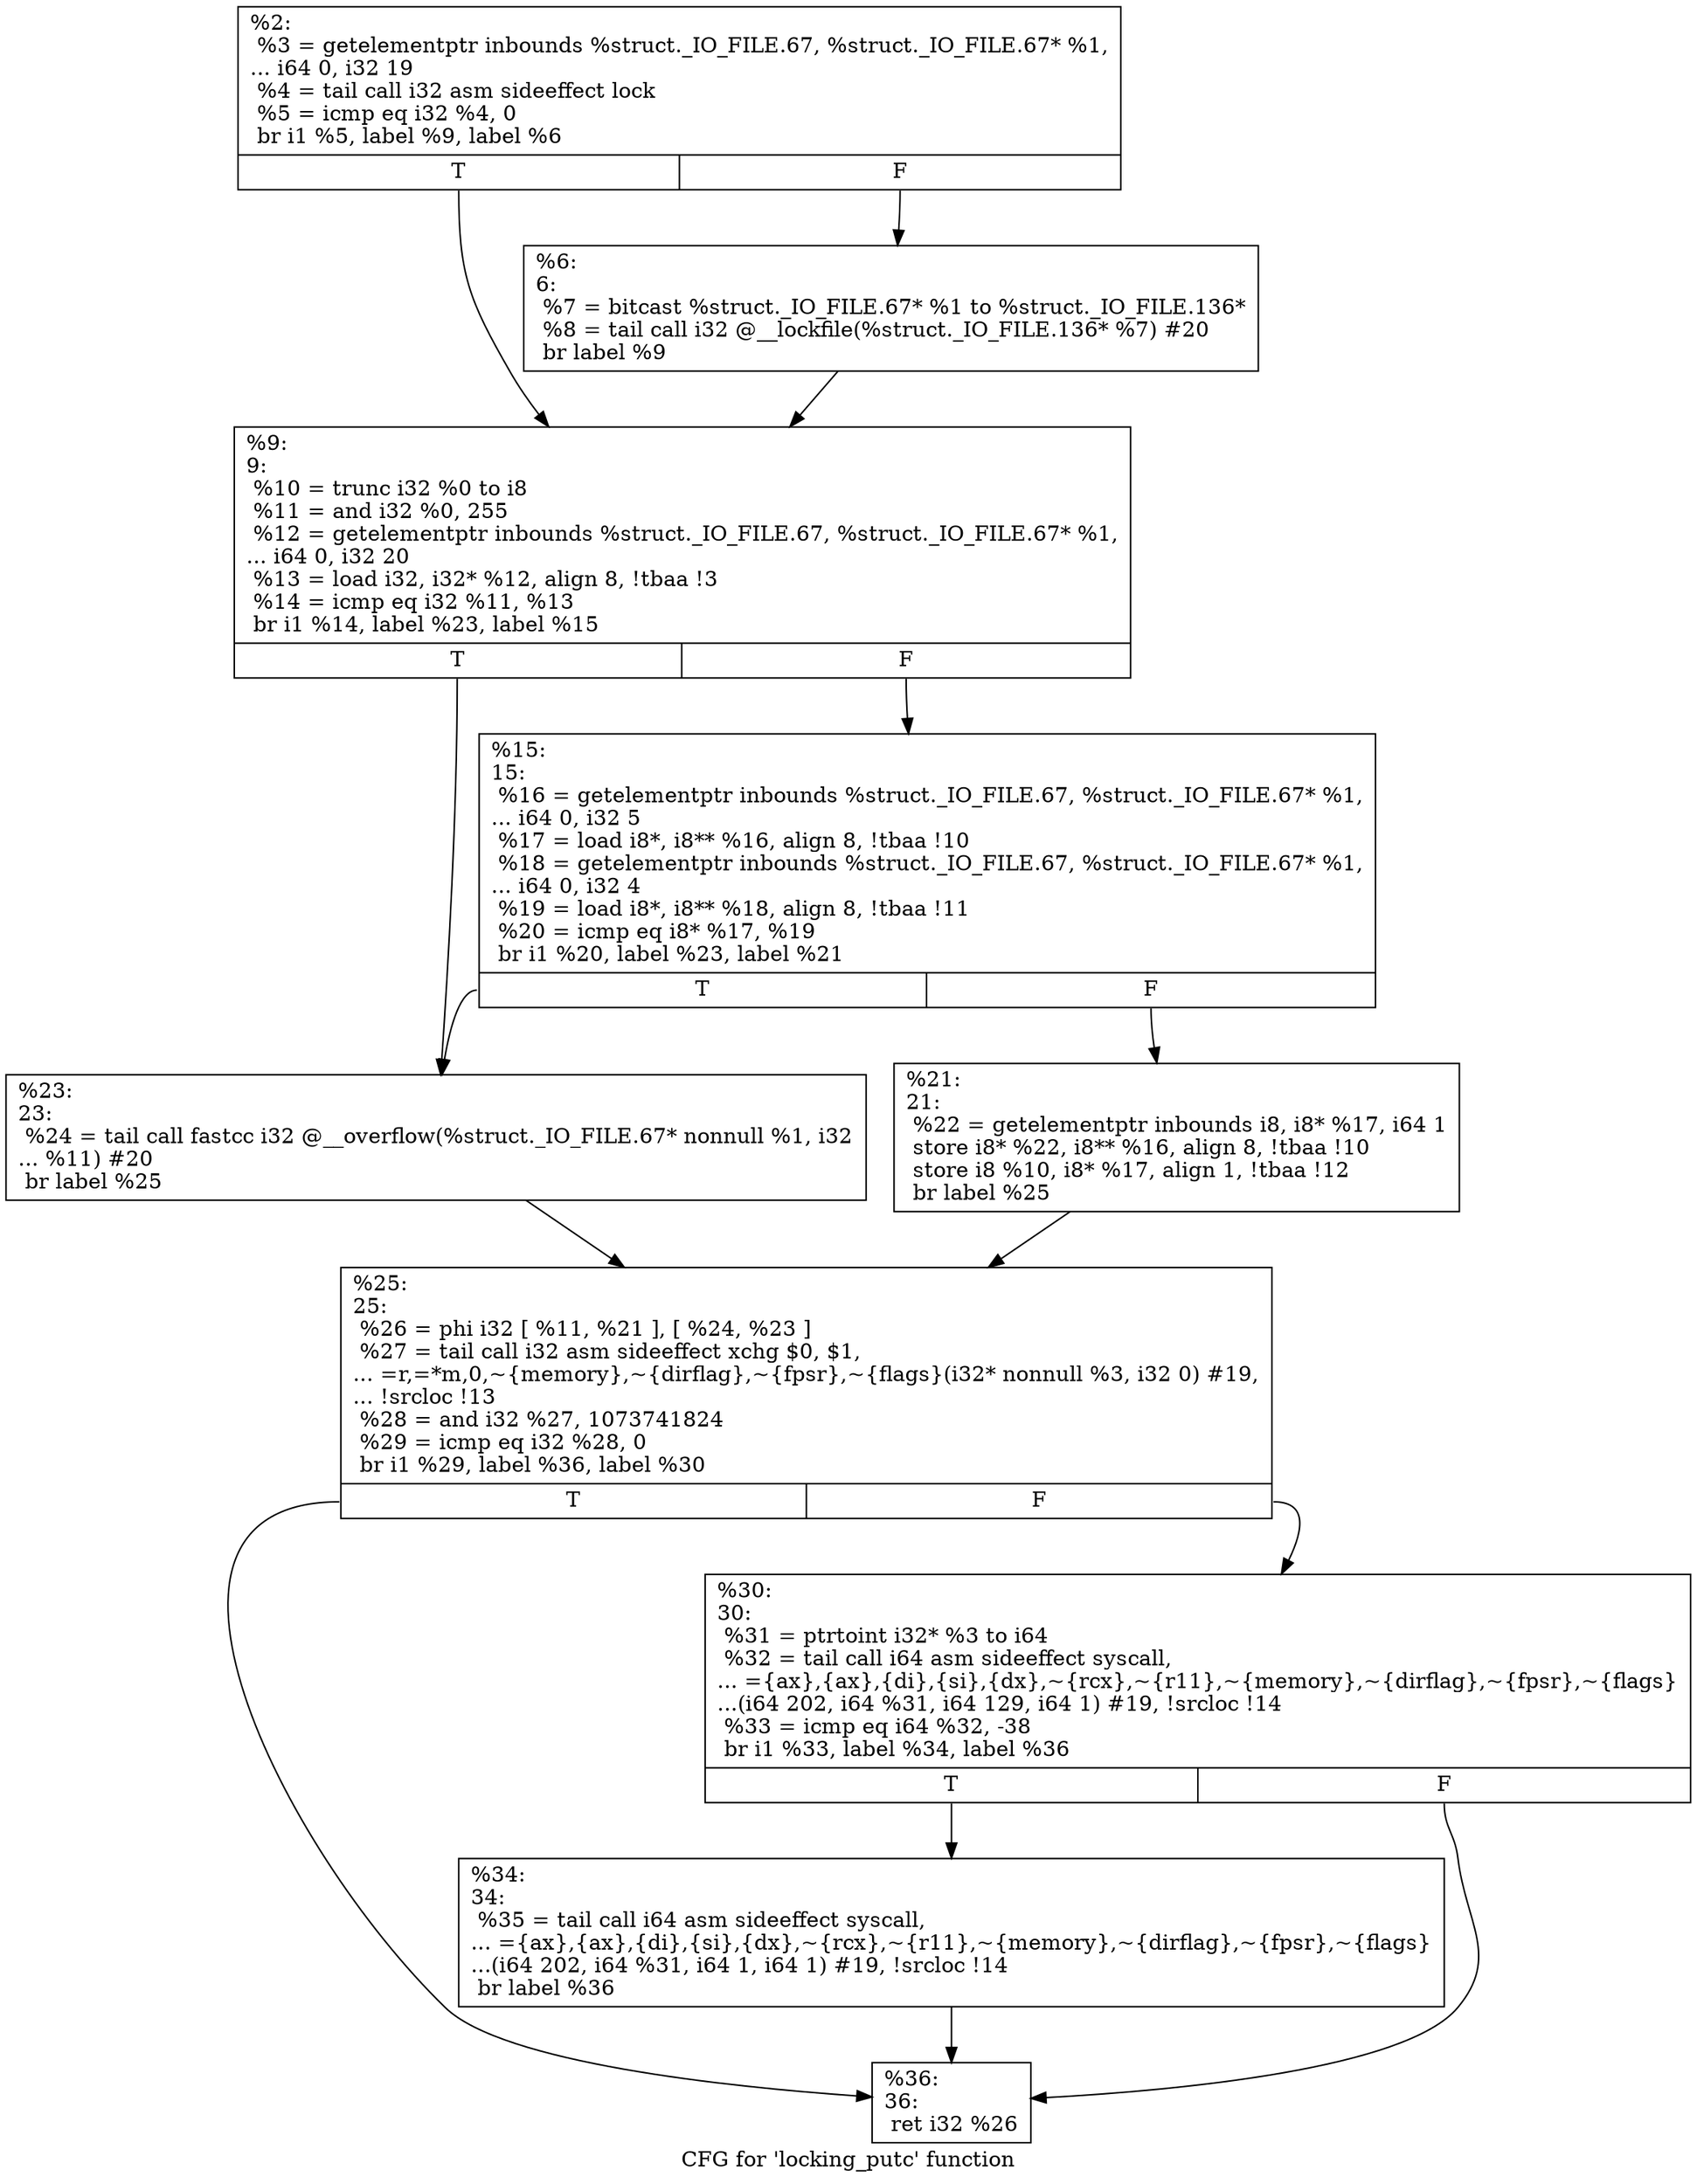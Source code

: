 digraph "CFG for 'locking_putc' function" {
	label="CFG for 'locking_putc' function";

	Node0x1fdaa20 [shape=record,label="{%2:\l  %3 = getelementptr inbounds %struct._IO_FILE.67, %struct._IO_FILE.67* %1,\l... i64 0, i32 19\l  %4 = tail call i32 asm sideeffect lock \l  %5 = icmp eq i32 %4, 0\l  br i1 %5, label %9, label %6\l|{<s0>T|<s1>F}}"];
	Node0x1fdaa20:s0 -> Node0x1fdddd0;
	Node0x1fdaa20:s1 -> Node0x1fddcc0;
	Node0x1fddcc0 [shape=record,label="{%6:\l6:                                                \l  %7 = bitcast %struct._IO_FILE.67* %1 to %struct._IO_FILE.136*\l  %8 = tail call i32 @__lockfile(%struct._IO_FILE.136* %7) #20\l  br label %9\l}"];
	Node0x1fddcc0 -> Node0x1fdddd0;
	Node0x1fdddd0 [shape=record,label="{%9:\l9:                                                \l  %10 = trunc i32 %0 to i8\l  %11 = and i32 %0, 255\l  %12 = getelementptr inbounds %struct._IO_FILE.67, %struct._IO_FILE.67* %1,\l... i64 0, i32 20\l  %13 = load i32, i32* %12, align 8, !tbaa !3\l  %14 = icmp eq i32 %11, %13\l  br i1 %14, label %23, label %15\l|{<s0>T|<s1>F}}"];
	Node0x1fdddd0:s0 -> Node0x1fddec0;
	Node0x1fdddd0:s1 -> Node0x1fdde20;
	Node0x1fdde20 [shape=record,label="{%15:\l15:                                               \l  %16 = getelementptr inbounds %struct._IO_FILE.67, %struct._IO_FILE.67* %1,\l... i64 0, i32 5\l  %17 = load i8*, i8** %16, align 8, !tbaa !10\l  %18 = getelementptr inbounds %struct._IO_FILE.67, %struct._IO_FILE.67* %1,\l... i64 0, i32 4\l  %19 = load i8*, i8** %18, align 8, !tbaa !11\l  %20 = icmp eq i8* %17, %19\l  br i1 %20, label %23, label %21\l|{<s0>T|<s1>F}}"];
	Node0x1fdde20:s0 -> Node0x1fddec0;
	Node0x1fdde20:s1 -> Node0x1fdde70;
	Node0x1fdde70 [shape=record,label="{%21:\l21:                                               \l  %22 = getelementptr inbounds i8, i8* %17, i64 1\l  store i8* %22, i8** %16, align 8, !tbaa !10\l  store i8 %10, i8* %17, align 1, !tbaa !12\l  br label %25\l}"];
	Node0x1fdde70 -> Node0x1fddf10;
	Node0x1fddec0 [shape=record,label="{%23:\l23:                                               \l  %24 = tail call fastcc i32 @__overflow(%struct._IO_FILE.67* nonnull %1, i32\l... %11) #20\l  br label %25\l}"];
	Node0x1fddec0 -> Node0x1fddf10;
	Node0x1fddf10 [shape=record,label="{%25:\l25:                                               \l  %26 = phi i32 [ %11, %21 ], [ %24, %23 ]\l  %27 = tail call i32 asm sideeffect xchg $0, $1,\l... =r,=*m,0,~\{memory\},~\{dirflag\},~\{fpsr\},~\{flags\}(i32* nonnull %3, i32 0) #19,\l... !srcloc !13\l  %28 = and i32 %27, 1073741824\l  %29 = icmp eq i32 %28, 0\l  br i1 %29, label %36, label %30\l|{<s0>T|<s1>F}}"];
	Node0x1fddf10:s0 -> Node0x1fde000;
	Node0x1fddf10:s1 -> Node0x1fddf60;
	Node0x1fddf60 [shape=record,label="{%30:\l30:                                               \l  %31 = ptrtoint i32* %3 to i64\l  %32 = tail call i64 asm sideeffect syscall,\l... =\{ax\},\{ax\},\{di\},\{si\},\{dx\},~\{rcx\},~\{r11\},~\{memory\},~\{dirflag\},~\{fpsr\},~\{flags\}\l...(i64 202, i64 %31, i64 129, i64 1) #19, !srcloc !14\l  %33 = icmp eq i64 %32, -38\l  br i1 %33, label %34, label %36\l|{<s0>T|<s1>F}}"];
	Node0x1fddf60:s0 -> Node0x1fddfb0;
	Node0x1fddf60:s1 -> Node0x1fde000;
	Node0x1fddfb0 [shape=record,label="{%34:\l34:                                               \l  %35 = tail call i64 asm sideeffect syscall,\l... =\{ax\},\{ax\},\{di\},\{si\},\{dx\},~\{rcx\},~\{r11\},~\{memory\},~\{dirflag\},~\{fpsr\},~\{flags\}\l...(i64 202, i64 %31, i64 1, i64 1) #19, !srcloc !14\l  br label %36\l}"];
	Node0x1fddfb0 -> Node0x1fde000;
	Node0x1fde000 [shape=record,label="{%36:\l36:                                               \l  ret i32 %26\l}"];
}
